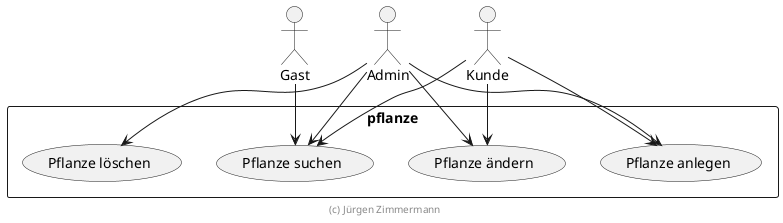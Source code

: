 ' Copyright (C) 2019 - present Juergen Zimmermann, Hochschule Karlsruhe
'
' This program is free software: you can redistribute it and/or modify
' it under the terms of the GNU General Public License as published by
' the Free Software Foundation, either version 3 of the License, or
' (at your option) any later version.
'
' This program is distributed in the hope that it will be useful,
' but WITHOUT ANY WARRANTY; without even the implied warranty of
' MERCHANTABILITY or FITNESS FOR A PARTICULAR PURPOSE.  See the
' GNU General Public License for more details.
'
' You should have received a copy of the GNU General Public License
' along with this program.  If not, see <https://www.gnu.org/licenses/>.

' Preview durch <Alt>d

@startuml Use Cases

actor Gast
actor Admin
actor Kunde

rectangle pflanze {
    Gast --> (Pflanze suchen)
    Admin --> (Pflanze suchen)
    Admin --> (Pflanze anlegen)
    Admin --> (Pflanze ändern)
    Admin --> (Pflanze löschen)
    Kunde --> (Pflanze suchen)
    Kunde --> (Pflanze anlegen)
    Kunde --> (Pflanze ändern)
}

footer (c) Jürgen Zimmermann

@enduml

